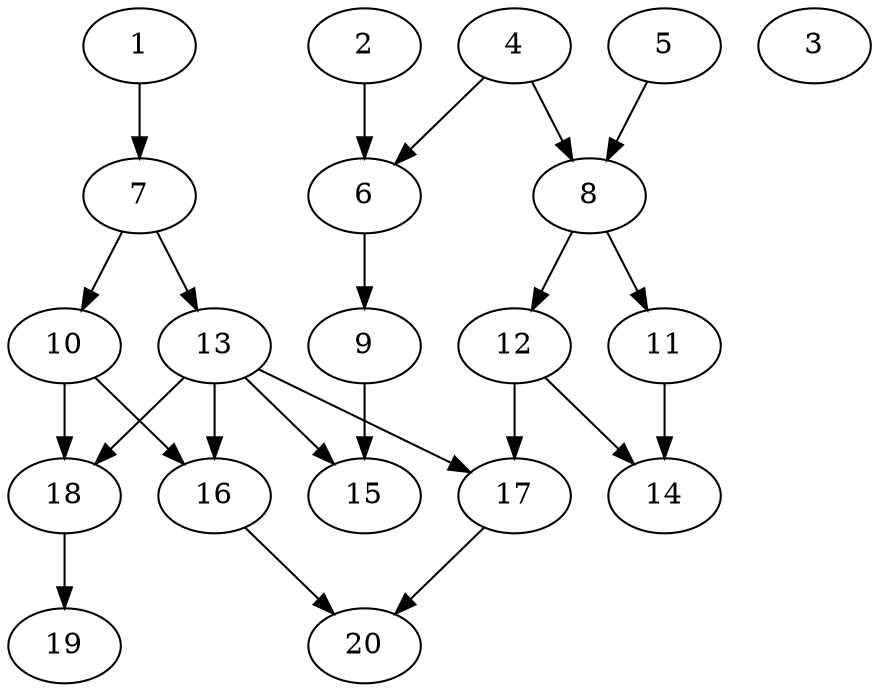 // DAG automatically generated by daggen at Sat Jul 27 15:37:47 2019
// ./daggen --dot -n 20 --ccr 0.4 --fat 0.5 --regular 0.5 --density 0.4 --mindata 5242880 --maxdata 52428800 
digraph G {
  1 [size="22400000", alpha="0.15", expect_size="8960000"] 
  1 -> 7 [size ="8960000"]
  2 [size="44280320", alpha="0.02", expect_size="17712128"] 
  2 -> 6 [size ="17712128"]
  3 [size="31828480", alpha="0.01", expect_size="12731392"] 
  4 [size="17059840", alpha="0.03", expect_size="6823936"] 
  4 -> 6 [size ="6823936"]
  4 -> 8 [size ="6823936"]
  5 [size="29744640", alpha="0.01", expect_size="11897856"] 
  5 -> 8 [size ="11897856"]
  6 [size="42485760", alpha="0.17", expect_size="16994304"] 
  6 -> 9 [size ="16994304"]
  7 [size="96212480", alpha="0.12", expect_size="38484992"] 
  7 -> 10 [size ="38484992"]
  7 -> 13 [size ="38484992"]
  8 [size="123120640", alpha="0.11", expect_size="49248256"] 
  8 -> 11 [size ="49248256"]
  8 -> 12 [size ="49248256"]
  9 [size="20482560", alpha="0.10", expect_size="8193024"] 
  9 -> 15 [size ="8193024"]
  10 [size="77058560", alpha="0.06", expect_size="30823424"] 
  10 -> 16 [size ="30823424"]
  10 -> 18 [size ="30823424"]
  11 [size="32657920", alpha="0.13", expect_size="13063168"] 
  11 -> 14 [size ="13063168"]
  12 [size="122193920", alpha="0.19", expect_size="48877568"] 
  12 -> 14 [size ="48877568"]
  12 -> 17 [size ="48877568"]
  13 [size="13432320", alpha="0.10", expect_size="5372928"] 
  13 -> 15 [size ="5372928"]
  13 -> 16 [size ="5372928"]
  13 -> 17 [size ="5372928"]
  13 -> 18 [size ="5372928"]
  14 [size="19509760", alpha="0.11", expect_size="7803904"] 
  15 [size="36449280", alpha="0.01", expect_size="14579712"] 
  16 [size="42931200", alpha="0.16", expect_size="17172480"] 
  16 -> 20 [size ="17172480"]
  17 [size="25131520", alpha="0.19", expect_size="10052608"] 
  17 -> 20 [size ="10052608"]
  18 [size="96599040", alpha="0.00", expect_size="38639616"] 
  18 -> 19 [size ="38639616"]
  19 [size="41633280", alpha="0.07", expect_size="16653312"] 
  20 [size="99712000", alpha="0.10", expect_size="39884800"] 
}

